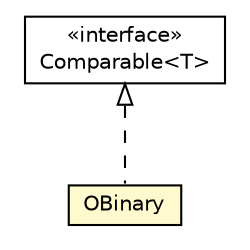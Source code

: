 #!/usr/local/bin/dot
#
# Class diagram 
# Generated by UMLGraph version R5_6-24-gf6e263 (http://www.umlgraph.org/)
#

digraph G {
	edge [fontname="Helvetica",fontsize=10,labelfontname="Helvetica",labelfontsize=10];
	node [fontname="Helvetica",fontsize=10,shape=plaintext];
	nodesep=0.25;
	ranksep=0.5;
	// com.orientechnologies.common.types.OBinary
	c1502032 [label=<<table title="com.orientechnologies.common.types.OBinary" border="0" cellborder="1" cellspacing="0" cellpadding="2" port="p" bgcolor="lemonChiffon" href="./OBinary.html">
		<tr><td><table border="0" cellspacing="0" cellpadding="1">
<tr><td align="center" balign="center"> OBinary </td></tr>
		</table></td></tr>
		</table>>, URL="./OBinary.html", fontname="Helvetica", fontcolor="black", fontsize=10.0];
	//com.orientechnologies.common.types.OBinary implements java.lang.Comparable<T>
	c1504671:p -> c1502032:p [dir=back,arrowtail=empty,style=dashed];
	// java.lang.Comparable<T>
	c1504671 [label=<<table title="java.lang.Comparable" border="0" cellborder="1" cellspacing="0" cellpadding="2" port="p" href="http://java.sun.com/j2se/1.4.2/docs/api/java/lang/Comparable.html">
		<tr><td><table border="0" cellspacing="0" cellpadding="1">
<tr><td align="center" balign="center"> &#171;interface&#187; </td></tr>
<tr><td align="center" balign="center"> Comparable&lt;T&gt; </td></tr>
		</table></td></tr>
		</table>>, URL="http://java.sun.com/j2se/1.4.2/docs/api/java/lang/Comparable.html", fontname="Helvetica", fontcolor="black", fontsize=10.0];
}

